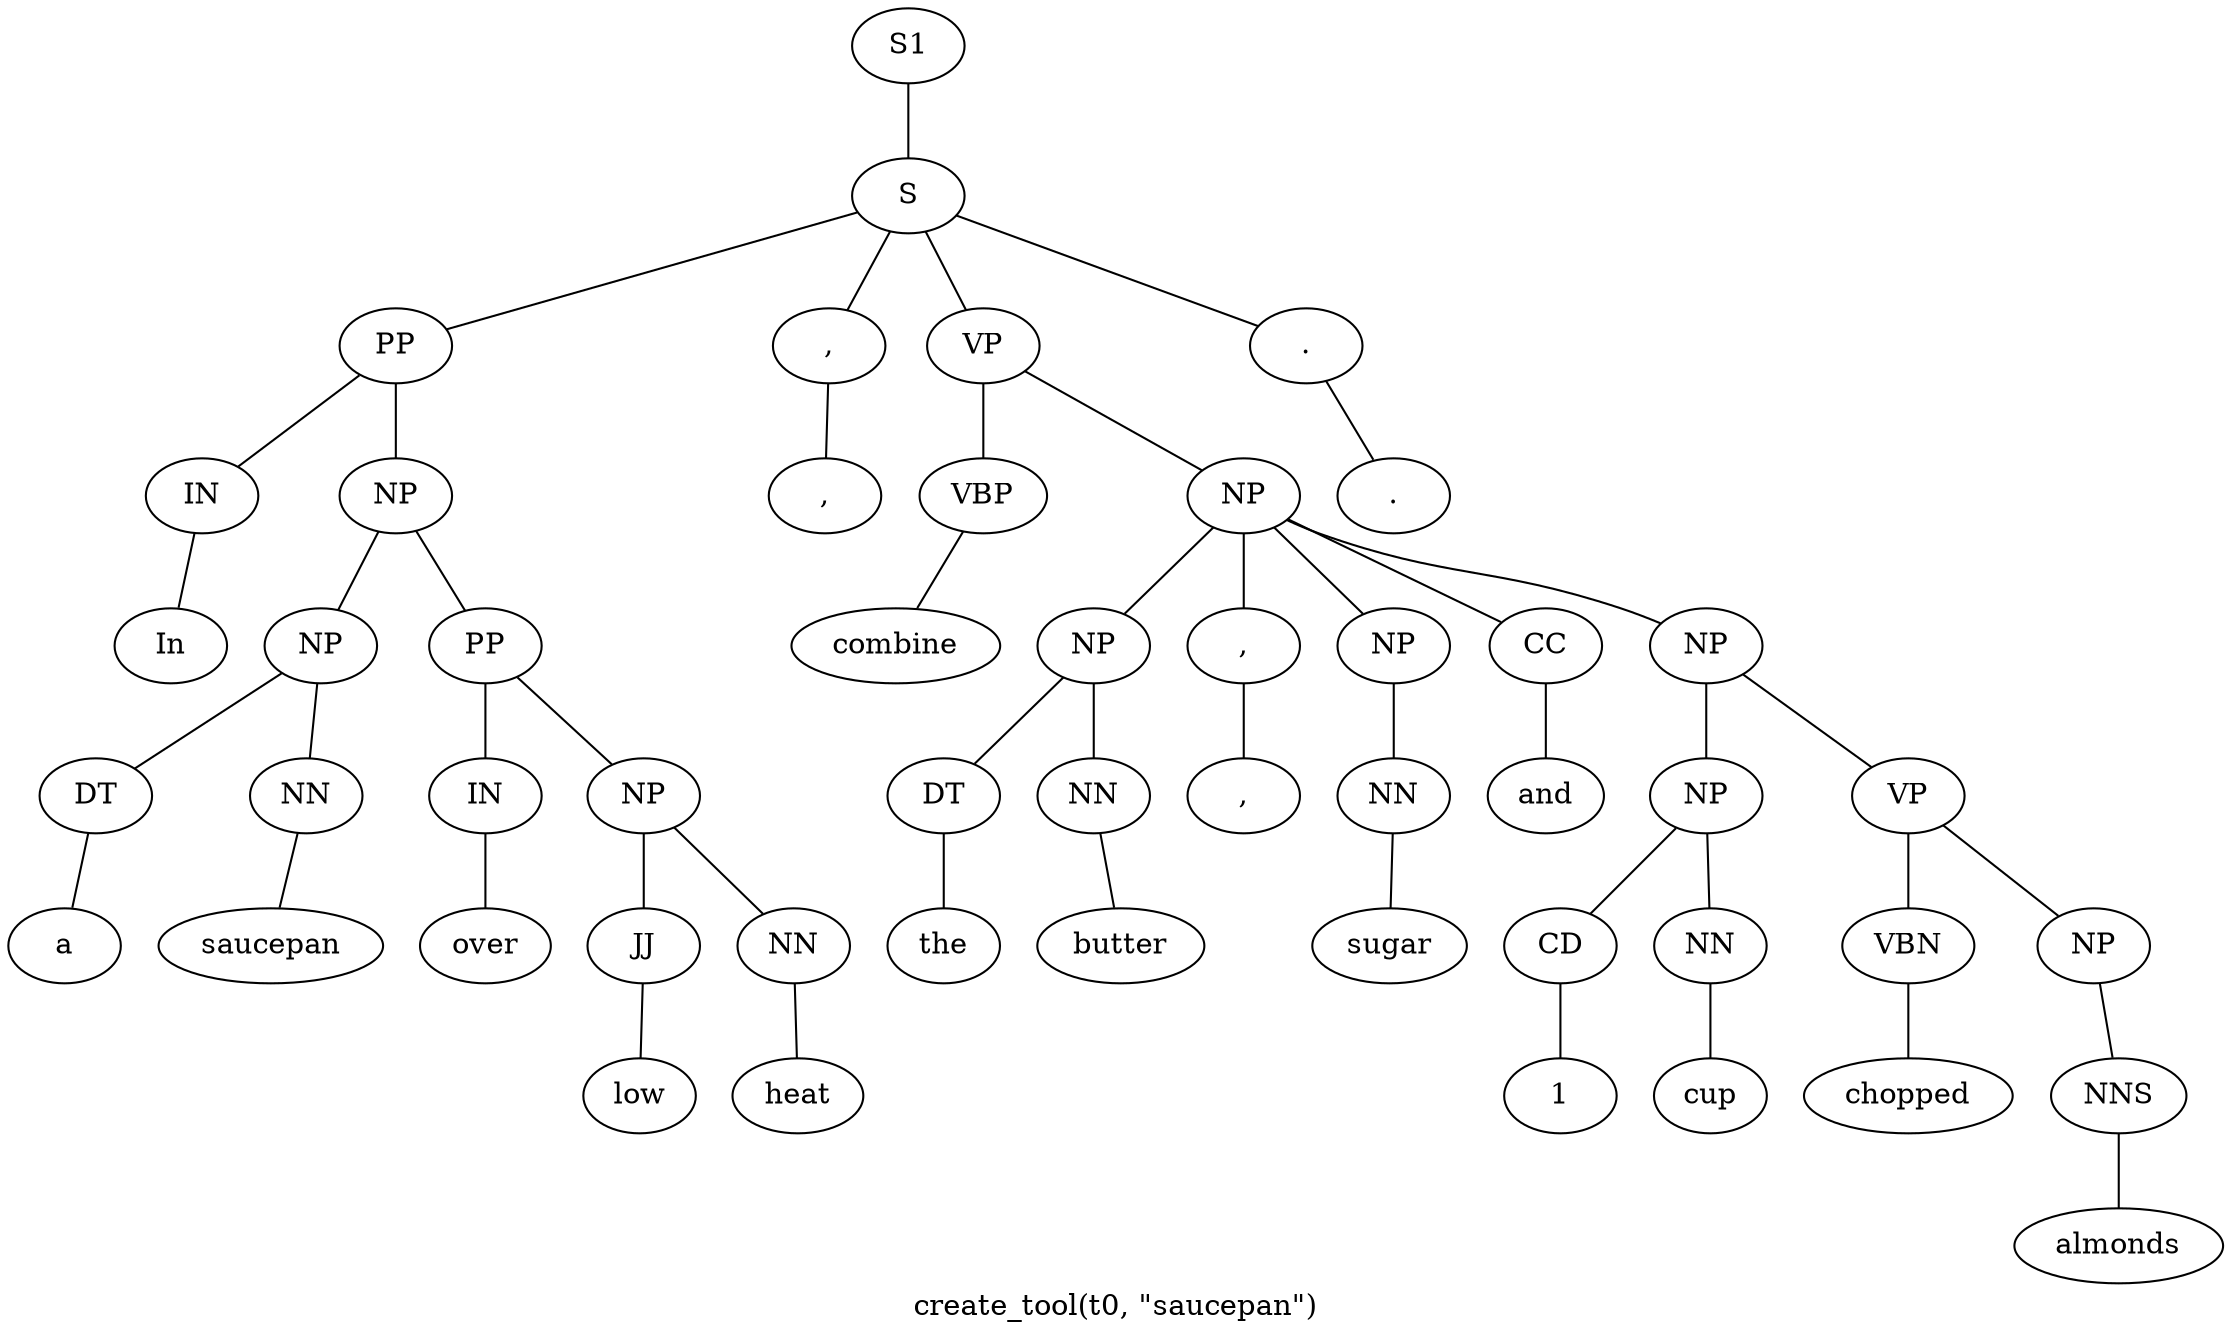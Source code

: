 graph SyntaxGraph {
	label = "create_tool(t0, \"saucepan\")";
	Node0 [label="S1"];
	Node1 [label="S"];
	Node2 [label="PP"];
	Node3 [label="IN"];
	Node4 [label="In"];
	Node5 [label="NP"];
	Node6 [label="NP"];
	Node7 [label="DT"];
	Node8 [label="a"];
	Node9 [label="NN"];
	Node10 [label="saucepan"];
	Node11 [label="PP"];
	Node12 [label="IN"];
	Node13 [label="over"];
	Node14 [label="NP"];
	Node15 [label="JJ"];
	Node16 [label="low"];
	Node17 [label="NN"];
	Node18 [label="heat"];
	Node19 [label=","];
	Node20 [label=","];
	Node21 [label="VP"];
	Node22 [label="VBP"];
	Node23 [label="combine"];
	Node24 [label="NP"];
	Node25 [label="NP"];
	Node26 [label="DT"];
	Node27 [label="the"];
	Node28 [label="NN"];
	Node29 [label="butter"];
	Node30 [label=","];
	Node31 [label=","];
	Node32 [label="NP"];
	Node33 [label="NN"];
	Node34 [label="sugar"];
	Node35 [label="CC"];
	Node36 [label="and"];
	Node37 [label="NP"];
	Node38 [label="NP"];
	Node39 [label="CD"];
	Node40 [label="1"];
	Node41 [label="NN"];
	Node42 [label="cup"];
	Node43 [label="VP"];
	Node44 [label="VBN"];
	Node45 [label="chopped"];
	Node46 [label="NP"];
	Node47 [label="NNS"];
	Node48 [label="almonds"];
	Node49 [label="."];
	Node50 [label="."];

	Node0 -- Node1;
	Node1 -- Node2;
	Node1 -- Node19;
	Node1 -- Node21;
	Node1 -- Node49;
	Node2 -- Node3;
	Node2 -- Node5;
	Node3 -- Node4;
	Node5 -- Node6;
	Node5 -- Node11;
	Node6 -- Node7;
	Node6 -- Node9;
	Node7 -- Node8;
	Node9 -- Node10;
	Node11 -- Node12;
	Node11 -- Node14;
	Node12 -- Node13;
	Node14 -- Node15;
	Node14 -- Node17;
	Node15 -- Node16;
	Node17 -- Node18;
	Node19 -- Node20;
	Node21 -- Node22;
	Node21 -- Node24;
	Node22 -- Node23;
	Node24 -- Node25;
	Node24 -- Node30;
	Node24 -- Node32;
	Node24 -- Node35;
	Node24 -- Node37;
	Node25 -- Node26;
	Node25 -- Node28;
	Node26 -- Node27;
	Node28 -- Node29;
	Node30 -- Node31;
	Node32 -- Node33;
	Node33 -- Node34;
	Node35 -- Node36;
	Node37 -- Node38;
	Node37 -- Node43;
	Node38 -- Node39;
	Node38 -- Node41;
	Node39 -- Node40;
	Node41 -- Node42;
	Node43 -- Node44;
	Node43 -- Node46;
	Node44 -- Node45;
	Node46 -- Node47;
	Node47 -- Node48;
	Node49 -- Node50;
}